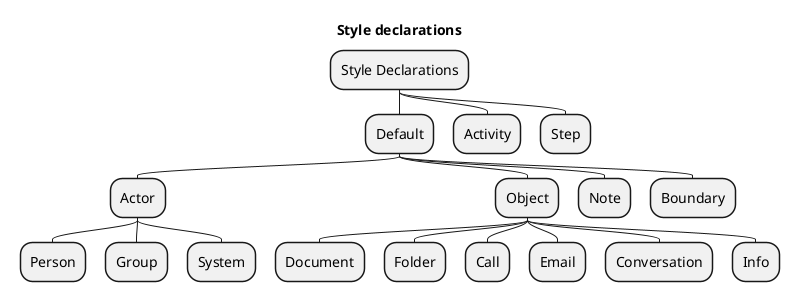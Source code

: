 @startmindmap
top to bottom direction

title Style declarations

* Style Declarations
** Default
*** Actor
**** Person
**** Group
**** System
*** Object
**** Document
**** Folder
**** Call
**** Email
**** Conversation
**** Info
*** Note
*** Boundary
** Activity
** Step
@endmindmap
